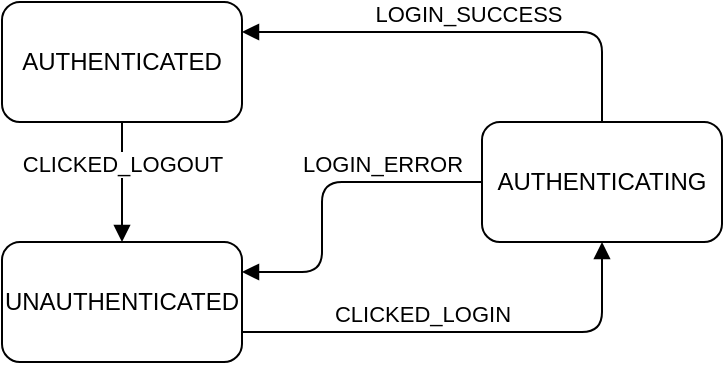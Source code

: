 <mxfile>
    <diagram id="LurjzVAP8GYlHiyNshUp" name="Page-1">
        <mxGraphModel dx="1040" dy="517" grid="1" gridSize="10" guides="1" tooltips="1" connect="1" arrows="1" fold="1" page="1" pageScale="1" pageWidth="850" pageHeight="1100" math="0" shadow="0">
            <root>
                <mxCell id="0"/>
                <mxCell id="1" parent="0"/>
                <mxCell id="2" value="AUTHENTICATED" style="rounded=1;whiteSpace=wrap;html=1;" parent="1" vertex="1">
                    <mxGeometry x="200" y="140" width="120" height="60" as="geometry"/>
                </mxCell>
                <mxCell id="3" value="UNAUTHENTICATED" style="rounded=1;whiteSpace=wrap;html=1;" parent="1" vertex="1">
                    <mxGeometry x="200" y="260" width="120" height="60" as="geometry"/>
                </mxCell>
                <mxCell id="5" value="AUTHENTICATING" style="rounded=1;whiteSpace=wrap;html=1;" parent="1" vertex="1">
                    <mxGeometry x="440" y="200" width="120" height="60" as="geometry"/>
                </mxCell>
                <mxCell id="6" value="CLICKED_LOGOUT" style="html=1;verticalAlign=bottom;endArrow=block;exitX=0.5;exitY=1;exitDx=0;exitDy=0;" parent="1" source="2" target="3" edge="1">
                    <mxGeometry width="80" relative="1" as="geometry">
                        <mxPoint x="380" y="180" as="sourcePoint"/>
                        <mxPoint x="460" y="180" as="targetPoint"/>
                    </mxGeometry>
                </mxCell>
                <mxCell id="7" value="LOGIN_SUCCESS" style="html=1;verticalAlign=bottom;endArrow=block;exitX=0.5;exitY=0;exitDx=0;exitDy=0;entryX=1;entryY=0.25;entryDx=0;entryDy=0;" parent="1" source="5" target="2" edge="1">
                    <mxGeometry width="80" relative="1" as="geometry">
                        <mxPoint x="270" y="210" as="sourcePoint"/>
                        <mxPoint x="270" y="270" as="targetPoint"/>
                        <Array as="points">
                            <mxPoint x="500" y="155"/>
                        </Array>
                    </mxGeometry>
                </mxCell>
                <mxCell id="8" value="LOGIN_ERROR" style="html=1;verticalAlign=bottom;endArrow=block;exitX=0;exitY=0.5;exitDx=0;exitDy=0;entryX=1;entryY=0.25;entryDx=0;entryDy=0;" parent="1" source="5" target="3" edge="1">
                    <mxGeometry x="-0.394" width="80" relative="1" as="geometry">
                        <mxPoint x="510" y="210" as="sourcePoint"/>
                        <mxPoint x="330" y="180" as="targetPoint"/>
                        <Array as="points">
                            <mxPoint x="360" y="230"/>
                            <mxPoint x="360" y="275"/>
                        </Array>
                        <mxPoint as="offset"/>
                    </mxGeometry>
                </mxCell>
                <mxCell id="10" value="CLICKED_LOGIN" style="html=1;verticalAlign=bottom;endArrow=block;exitX=1;exitY=0.75;exitDx=0;exitDy=0;entryX=0.5;entryY=1;entryDx=0;entryDy=0;" parent="1" source="3" target="5" edge="1">
                    <mxGeometry x="-0.2" width="80" relative="1" as="geometry">
                        <mxPoint x="270" y="210" as="sourcePoint"/>
                        <mxPoint x="270" y="270" as="targetPoint"/>
                        <Array as="points">
                            <mxPoint x="500" y="305"/>
                        </Array>
                        <mxPoint as="offset"/>
                    </mxGeometry>
                </mxCell>
            </root>
        </mxGraphModel>
    </diagram>
</mxfile>
